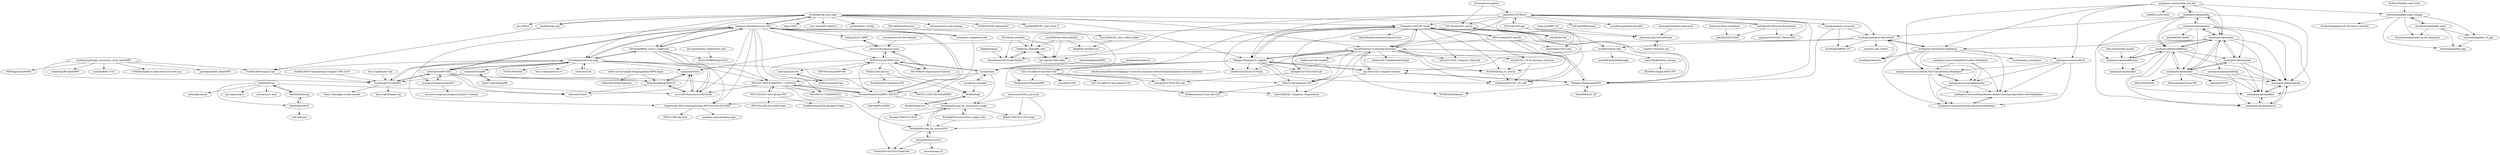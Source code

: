 digraph G {
"drcoms/drcom-generic" -> "nanmu42/CQUThesis" ["e"=1]
"drcoms/drcom-generic" -> "CQU-drcom/CQU_drcom" ["e"=1]
"lvyufeng/step_into_mips" -> "loongson-education/nscscc-wiki"
"lvyufeng/step_into_mips" -> "jmahler/mips-cpu" ["e"=1]
"lvyufeng/step_into_mips" -> "ScienceLi1125/CQU-Study"
"lvyufeng/step_into_mips" -> "VayneDuan/cqu-cs-learning-materials"
"lvyufeng/step_into_mips" -> "qing-2/CPU"
"lvyufeng/step_into_mips" -> "riscv-mcu/e203_hbirdv2" ["e"=1]
"lvyufeng/step_into_mips" -> "pConst/basic_verilog" ["e"=1]
"lvyufeng/step_into_mips" -> "Wanghui-Huang/CQU_bigdata"
"lvyufeng/step_into_mips" -> "cyyself/sockraw-udp"
"lvyufeng/step_into_mips" -> "shinezyy/micro-arch-training" ["e"=1]
"lvyufeng/step_into_mips" -> "Silverster98/bit_nscscc_suggestion"
"lvyufeng/step_into_mips" -> "SI-RISCV/e200_opensource" ["e"=1]
"lvyufeng/step_into_mips" -> "trivialmips/nontrivial-mips"
"lvyufeng/step_into_mips" -> "luyufan498/CPU_start_from_0"
"lvyufeng/step_into_mips" -> "sin-x/FPGA" ["e"=1]
"rcore-os/rCore" -> "trivialmips/nontrivial-mips" ["e"=1]
"hitwh-nscscc/simple-5stage-pipeline-MIPS-imple" -> "1604104se-hitwh/welcome"
"hitwh-nscscc/simple-5stage-pipeline-MIPS-imple" -> "RickyTino/MangoMIPS32"
"z4yx/NaiveMIPS-HDL" -> "xyongcn/LoongsonCsprj2017"
"z4yx/NaiveMIPS-HDL" -> "trivialmips/TrivialMIPS"
"z4yx/NaiveMIPS-HDL" -> "ustb-owl/Uranus"
"z4yx/NaiveMIPS-HDL" -> "nscscc2019ucas/nscscc2019ucas"
"z4yx/NaiveMIPS-HDL" -> "RickyTino/MangoMIPS32"
"z4yx/NaiveMIPS-HDL" -> "loongson-education/nscscc-wiki"
"z4yx/NaiveMIPS-HDL" -> "trivialmips/nontrivial-mips"
"z4yx/NaiveMIPS-HDL" -> "SocialistDalao/UltraMIPS_NSCSCC"
"zach0zhang/Single_instruction_cycle_OpenMIPS" -> "Z-Y00/Examples-in-book-write-your-own-cpu"
"zach0zhang/Single_instruction_cycle_OpenMIPS" -> "Trinkle23897/mips32-cpu"
"zach0zhang/Single_instruction_cycle_OpenMIPS" -> "gundambox/DIY_OpenMIPS"
"zach0zhang/Single_instruction_cycle_OpenMIPS" -> "MIPSfpga/schoolMIPS" ["e"=1]
"zach0zhang/Single_instruction_cycle_OpenMIPS" -> "binderclip/BCOpenMIPS"
"zach0zhang/Single_instruction_cycle_OpenMIPS" -> "trivialmips/TrivialMIPS"
"zach0zhang/Single_instruction_cycle_OpenMIPS" -> "Lyncien/RISC-V-32I"
"trivialmips/nontrivial-mips" -> "loongson-education/nscscc-wiki"
"trivialmips/nontrivial-mips" -> "trivialmips/TrivialMIPS"
"trivialmips/nontrivial-mips" -> "z4yx/NaiveMIPS-HDL"
"trivialmips/nontrivial-mips" -> "Silverster98/bit_nscscc_suggestion"
"trivialmips/nontrivial-mips" -> "nscscc2019ucas/nscscc2019ucas"
"trivialmips/nontrivial-mips" -> "SocialistDalao/UltraMIPS_NSCSCC"
"trivialmips/nontrivial-mips" -> "name1e5s/Sirius"
"trivialmips/nontrivial-mips" -> "RickyTino/MangoMIPS32"
"trivialmips/nontrivial-mips" -> "OSCPU/NutShell" ["e"=1]
"trivialmips/nontrivial-mips" -> "miskcoo/TrivialDB"
"trivialmips/nontrivial-mips" -> "NSCSCC-2020-Fudan/FDU1.1-NSCSCC"
"trivialmips/nontrivial-mips" -> "Trinkle23897/mips32-cpu"
"trivialmips/nontrivial-mips" -> "Superscalar-HIT-Core/Superscalar-HIT-Core-NSCSCC2020"
"trivialmips/nontrivial-mips" -> "rcore-os/rCore" ["e"=1]
"trivialmips/nontrivial-mips" -> "thu-cs-lab/supervisor-rv" ["e"=1]
"cqunlp/research_resources" -> "lvyufeng/SciBERT_CN"
"cqunlp/research_resources" -> "lvyufeng/mindspore-nlp-tutorial"
"cqunlp/research_resources" -> "Wanghui-Huang/cquOPEN"
"cqu-bdsc/CQU-Computer-Science" -> "VayneDuan/cqu-cs-learning-materials"
"cqu-bdsc/CQU-Computer-Science" -> "Wanghui-Huang/cquOPEN"
"cqu-bdsc/CQU-Computer-Science" -> "y0fy/CO-lab-material-CQU"
"cqu-bdsc/CQU-Computer-Science" -> "Wanghui-Huang/CQU_bigdata"
"Harry-Chen/SimpleDB" -> "miskcoo/TrivialDB"
"Trinkle23897/mips32-cpu" -> "trivialmips/TrivialMIPS"
"Trinkle23897/Computational-Graphics-THU-2018" -> "trivialmips/TrivialMIPS" ["e"=1]
"CQU-drcom/CQU_drcom" -> "vviLab/cDrCom"
"CQU-drcom/CQU_drcom" -> "Hagb/cqu_timetable_new"
"thu-cs-lab/Router-Lab" -> "trivialmips/TrivialMIPS" ["e"=1]
"miskcoo/TrivialDB" -> "Harry-Chen/SimpleDB"
"miskcoo/TrivialDB" -> "trivialmips/TrivialMIPS"
"vviLab/cDrCom" -> "CQU-drcom/CQU_drcom"
"trivialmips/TrivialMIPS" -> "Harry-Chen/fpga-virtual-console"
"trivialmips/TrivialMIPS" -> "thu-cs-lab/thinpad_top" ["e"=1]
"trivialmips/TrivialMIPS" -> "z4yx/NaiveMIPS-HDL"
"trivialmips/TrivialMIPS" -> "trivialmips/nontrivial-mips"
"RickyTino/MangoMIPS32" -> "name1e5s/Sirius"
"RickyTino/MangoMIPS32" -> "nscscc2019ucas/nscscc2019ucas"
"RickyTino/MangoMIPS32" -> "ustb-owl/Uranus"
"ustb-owl/Uranus" -> "name1e5s/Sirius"
"name1e5s/Sirius" -> "nscscc2019ucas/nscscc2019ucas"
"name1e5s/Sirius" -> "RickyTino/MangoMIPS32"
"Silverster98/bit_nscscc_suggestion" -> "loongson-education/nscscc-wiki"
"Silverster98/bit_nscscc_suggestion" -> "NSCSCC-2020-Fudan/FDU1.1-NSCSCC"
"Silverster98/bit_nscscc_suggestion" -> "nscscc2019ucas/nscscc2019ucas"
"Silverster98/bit_nscscc_suggestion" -> "trivialmips/nontrivial-mips"
"Silverster98/bit_nscscc_suggestion" -> "Superscalar-HIT-Core/Superscalar-HIT-Core-NSCSCC2020"
"Silverster98/bit_nscscc_suggestion" -> "Silverster98/bitmips2019"
"OpenXiangShan/NEMU" -> "cyyself/cemu" ["e"=1]
"Wanghui-Huang/cquOPEN" -> "chen5660/CQU_KY"
"Wanghui-Huang/cquOPEN" -> "VayneDuan/cqu-cs-learning-materials"
"Wanghui-Huang/cquOPEN" -> "cqu-bdsc/CQU-Computer-Science"
"Wanghui-Huang/cquOPEN" -> "ScienceLi1125/CQU-Study"
"Wanghui-Huang/cquOPEN" -> "HUXIYIGE/database"
"Wanghui-Huang/CQU_bigdata" -> "VayneDuan/cqu-cs-learning-materials"
"Wanghui-Huang/CQU_bigdata" -> "ScienceLi1125/CQU-Study"
"Wanghui-Huang/CQU_bigdata" -> "LeoMooreCST/CQUCS-Study"
"Wanghui-Huang/CQU_bigdata" -> "cqu-bdsc/CQU-Computer-Science"
"Wanghui-Huang/CQU_bigdata" -> "y0fy/CO-lab-material-CQU"
"Wanghui-Huang/CQU_bigdata" -> "HUXIYIGE/cqu_cs_course"
"Wanghui-Huang/CQU_bigdata" -> "CQU-CS-LABs/CO-lab-docs-CQU"
"Wanghui-Huang/CQU_bigdata" -> "CyberPunkYu/CQU_CS_LAB"
"Wanghui-Huang/CQU_bigdata" -> "zhongxx0227/CQU-ML-Lab"
"Wanghui-Huang/CQU_bigdata" -> "TheRainstorm/PiplineMIPS"
"Wanghui-Huang/CQU_bigdata" -> "zhongxx0227/CQU-NLP-Lab"
"loongson-education/nscscc-wiki" -> "Silverster98/bit_nscscc_suggestion"
"loongson-education/nscscc-wiki" -> "SocialistDalao/UltraMIPS_NSCSCC"
"loongson-education/nscscc-wiki" -> "NSCSCC-2020-Fudan/FDU1.1-NSCSCC"
"loongson-education/nscscc-wiki" -> "Superscalar-HIT-Core/Superscalar-HIT-Core-NSCSCC2020"
"loongson-education/nscscc-wiki" -> "trivialmips/nontrivial-mips"
"loongson-education/nscscc-wiki" -> "14010007517/2020NSCSCC"
"loongson-education/nscscc-wiki" -> "z4yx/NaiveMIPS-HDL"
"loongson-education/nscscc-wiki" -> "NOP-Processor/NOP-Core"
"loongson-education/nscscc-wiki" -> "oscomp/os-competition-info" ["e"=1]
"loongson-education/nscscc-wiki" -> "nscscc2019ucas/nscscc2019ucas"
"loongson-education/nscscc-wiki" -> "xyongcn/LoongsonCsprj2017"
"loongson-education/nscscc-wiki" -> "huang-jl/LLCL-MIPS"
"loongson-education/nscscc-wiki" -> "lvyufeng/step_into_mips"
"loongson-education/nscscc-wiki" -> "cyyself/cemu"
"MaxXSoft/YuLang" -> "MaxXSoft/GeeOS"
"MaxXSoft/YuLang" -> "MaxXSoft/Fuxi"
"chunhuizhang/bilibili_vlogs" -> "chunhuizhang/personal_chatgpt"
"chunhuizhang/bilibili_vlogs" -> "chunhuizhang/bert_t5_gpt"
"chunhuizhang/bilibili_vlogs" -> "chunhuizhang/llm_aigc"
"chunhuizhang/bilibili_vlogs" -> "chunhuizhang/modern_ai_for_beginners"
"bit-mips/bitmips_experiments_doc" -> "Silverster98/bitmips2019" ["e"=1]
"SocialistDalao/UltraMIPS_NSCSCC" -> "NSCSCC-2020-Fudan/FDU1.1-NSCSCC"
"SocialistDalao/UltraMIPS_NSCSCC" -> "loongson-education/nscscc-wiki"
"SocialistDalao/UltraMIPS_NSCSCC" -> "Superscalar-HIT-Core/Superscalar-HIT-Core-NSCSCC2020"
"SocialistDalao/UltraMIPS_NSCSCC" -> "fluctlight001/cpu_for_nscscc2022_single"
"SocialistDalao/UltraMIPS_NSCSCC" -> "NOP-Processor/NOP-Core"
"SocialistDalao/UltraMIPS_NSCSCC" -> "Clo91eaf/PUA-MIPS"
"MaxXSoft/Fuxi" -> "MaxXSoft/GeeOS"
"MaxXSoft/Fuxi" -> "MaxXSoft/YuLang"
"MaxXSoft/Fuxi" -> "ustb-owl/Uranus"
"MaxXSoft/Fuxi" -> "carlosedp/chiselv"
"MaxXSoft/Fuxi" -> "nju-mips/noop-lo"
"MaxXSoft/Fuxi" -> "ucb-bar/riscv-mini" ["e"=1]
"Superscalar-HIT-Core/Superscalar-HIT-Core-NSCSCC2020" -> "HITSZ-CDP/cdp-tests" ["e"=1]
"Superscalar-HIT-Core/Superscalar-HIT-Core-NSCSCC2020" -> "amadeus-mips/amadeus-mips"
"fluctlight001/cpu_for_nscscc2020" -> "fluctlight001/cpu_for_nscscc2022_single"
"fluctlight001/cpu_for_nscscc2020" -> "CSerht/NSCSCC2021FinalCode"
"fluctlight001/cpu_for_nscscc2020" -> "AlwenXXD/nscscc2021"
"NSCSCC-2020-Fudan/FDU1.1-NSCSCC" -> "14010007517/2020NSCSCC"
"NSCSCC-2020-Fudan/FDU1.1-NSCSCC" -> "FDUCSLG/ICS-2021Spring-FDU"
"NSCSCC-2020-Fudan/FDU1.1-NSCSCC" -> "nscscc2019ucas/nscscc2019ucas"
"NSCSCC-2020-Fudan/FDU1.1-NSCSCC" -> "SocialistDalao/UltraMIPS_NSCSCC"
"NSCSCC-2020-Fudan/FDU1.1-NSCSCC" -> "fluctlight001/cpu_for_nscscc2020"
"NSCSCC-2020-Fudan/FDU1.1-NSCSCC" -> "NSCSCC-2022-TJU/ChiselMIPS"
"zombie110year/cli_cqu" -> "haowang-cqu/CourseMonitor"
"MaxXSoft/GeeOS" -> "MaxXSoft/YuLang"
"MaxXSoft/GeeOS" -> "ustb-owl/Lava"
"wang-sy/64BIT_OS" -> "haowang-cqu/CourseMonitor"
"nscscc2019ucas/nscscc2019ucas" -> "name1e5s/Sirius"
"nscscc2019ucas/nscscc2019ucas" -> "RickyTino/MangoMIPS32"
"cyyself/sockraw-udp" -> "cyyself/SimpleFileManager"
"cyyself/sockraw-udp" -> "VayneDuan/CQU-Grade-Monitor"
"cyyself/sockraw-udp" -> "barryZZJ/Hardware_Design"
"barryZZJ/CQU_class_select_helper" -> "Hagb/cqu-duodian-curl"
"CQU-AI/DrcomExecutor" -> "barryZZJ/CQU_class_select_helper"
"VayneDuan/cqu-cs-learning-materials" -> "ScienceLi1125/CQU-Study"
"VayneDuan/cqu-cs-learning-materials" -> "y0fy/CO-lab-material-CQU"
"VayneDuan/cqu-cs-learning-materials" -> "Wanghui-Huang/CQU_bigdata"
"VayneDuan/cqu-cs-learning-materials" -> "CyberPunkYu/CQU_CS_LAB"
"VayneDuan/cqu-cs-learning-materials" -> "HUXIYIGE/cqu_cs_course"
"VayneDuan/cqu-cs-learning-materials" -> "barryZZJ/CQU_Computer_Organization"
"VayneDuan/cqu-cs-learning-materials" -> "LeoMooreCST/CQUCS-Study"
"VayneDuan/cqu-cs-learning-materials" -> "starry521/CQU_Computer_Network"
"VayneDuan/cqu-cs-learning-materials" -> "Wanghui-Huang/cquOPEN"
"VayneDuan/cqu-cs-learning-materials" -> "zhongxx0227/CQU-NLP-Lab"
"VayneDuan/cqu-cs-learning-materials" -> "atri45/CQU_CS-AI_learning_resources"
"VayneDuan/cqu-cs-learning-materials" -> "cqu-bdsc/CQU-Computer-Science"
"VayneDuan/cqu-cs-learning-materials" -> "Aw0m/CQU-CompilationPrinciple"
"VayneDuan/cqu-cs-learning-materials" -> "Deathcup/c-like-compiler"
"VayneDuan/cqu-cs-learning-materials" -> "HUXIYIGE/database"
"plctlab/weloveinterns" -> "cyyself/cemu" ["e"=1]
"oscomp/os-competition-info" -> "loongson-education/nscscc-wiki" ["e"=1]
"oscomp/os-competition-info" -> "SocialistDalao/UltraMIPS_NSCSCC" ["e"=1]
"oscomp/testsuits-for-oskernel" -> "zencove-thu/zencove-zoom" ["e"=1]
"cyyself/drcom-http-multidial" -> "Hagb/cqu_timetable_new"
"cyyself/drcom-http-multidial" -> "Hagb/cqu-duodian-curl"
"cyyself/drcom-http-multidial" -> "cqu-lug/cqu-code-index"
"lvyufeng/Cybertron" -> "lvyufeng/mindspore-nlp-tutorial"
"lvyufeng/mindspore-nlp-tutorial" -> "lvyufeng/Cybertron"
"lvyufeng/mindspore-nlp-tutorial" -> "mindspore-courses/d2l-mindspore"
"lvyufeng/mindspore-nlp-tutorial" -> "lvyufeng/SciBERT_CN"
"lvyufeng/mindspore-nlp-tutorial" -> "cquca/ca_new_trends"
"lvyufeng/mindspore-nlp-tutorial" -> "name1e5s/Sirius"
"lvyufeng/mindspore-nlp-tutorial" -> "cyyself/sockraw-udp"
"haowang-cqu/CourseMonitor" -> "zombie110year/cli_cqu"
"haowang02/digital-watermark" -> "haowang-cqu/CourseMonitor"
"y0fy/CO-lab-material-CQU" -> "TheRainstorm/CO_ext_lab-CQU"
"y0fy/CO-lab-material-CQU" -> "barryZZJ/CQU_Computer_Organization"
"FDUCSLG/ICS-2021Spring-FDU" -> "SunflowerAries/ICS-Spring20-Fudan" ["e"=1]
"FDUCSLG/ICS-2021Spring-FDU" -> "NSCSCC-2020-Fudan/FDU1.1-NSCSCC"
"FDUCSLG/ICS-2021Spring-FDU" -> "FDUCSLG/OS-2021Fall-Fudan"
"DL444/cqu-schedule" -> "Hagb/cqu_timetable_new"
"DL444/cqu-schedule" -> "cqu-lug/cqu-code-index"
"DL444/cqu-schedule" -> "VayneDuan/CQU-Grade-Monitor"
"ilcpm/cqu-thesis-markdown" -> "cqu-bdsc/CQUThesis"
"cqu-lug/cqu-code-index" -> "Hagb/cqu_timetable_new"
"AlwenXXD/nscscc2021" -> "CSerht/NSCSCC2021FinalCode"
"AlwenXXD/nscscc2021" -> "fluctlight001/cpu_for_nscscc2020"
"AlwenXXD/nscscc2021" -> "cassuto/yamp-32"
"VayneDuan/CQU-Grade-Monitor" -> "Hagb/cqu_timetable_new"
"Hagb/cqu_timetable_new" -> "VayneDuan/CQU-Grade-Monitor"
"Hagb/cqu_timetable_new" -> "cqu-lug/cqu-code-index"
"barryZZJ/Hardware_Design" -> "JF2098/A-simple-MIPS-CPU"
"Hardworking-Marvin/Chongqing-University-computer-network-final-examination-review-materials" -> "zhongxx0227/CQU-ML-Lab"
"chen5660/CQU_KY" -> "Wanghui-Huang/cquOPEN"
"mindspore-courses/d2l-mindspore" -> "mindspore-courses/Chinese-Text-Classification-MindSpore"
"mindspore-courses/d2l-mindspore" -> "lvyufeng/mindspore-nlp-tutorial"
"mindspore-courses/d2l-mindspore" -> "lvyufeng/Cybertron"
"mindspore-courses/d2l-mindspore" -> "mindspore-courses/Deep-Reinforcement-Learning-Algorithms-with-MindSpore"
"mindspore-courses/d2l-mindspore" -> "mindspore-courses/External-Attention-MindSpore"
"mindspore-courses/d2l-mindspore" -> "lvyufeng/easy_mindspore"
"mindspore-courses/d2l-mindspore" -> "mindspore-courses/applications"
"mindspore-courses/d2l-mindspore" -> "mindspore-courses/d2l-zh"
"zhongxx0227/CQU-NLP-Lab" -> "zhongxx0227/CQU-ML-Lab"
"CQU-CS-LABs/CO-lab-docs-CQU" -> "CQU-CS-LABs/CO-lab-material-CQU"
"CQU-CS-LABs/CO-lab-docs-CQU" -> "TheRainstorm/PiplineMIPS"
"CQU-CS-LABs/CO-lab-docs-CQU" -> "TheRainstorm/CO_ext_lab-CQU"
"CQU-CS-LABs/CO-lab-docs-CQU" -> "y0fy/CO-lab-material-CQU"
"CQU-CS-LABs/CO-lab-docs-CQU" -> "cyyself/cyyrv64"
"cyyself/cemu" -> "cyyself/soc-simulator"
"cyyself/cemu" -> "NOP-Processor/NOP-Core"
"cyyself/cemu" -> "NSCSCC-2022-TJU/ChiselMIPS"
"cyyself/cemu" -> "fluctlight001/cpu_for_nscscc2022_single"
"cyyself/cemu" -> "NSCSCC-2020-Fudan/FDU1.1-NSCSCC"
"HUXIYIGE/cqu_cs_course" -> "CyberPunkYu/CQU_CS_LAB"
"Hagb/pymycqu" -> "VayneDuan/CQU-Grade-Monitor"
"cyyself/soc-simulator" -> "cyyself/cemu"
"cyyself/soc-simulator" -> "MrAMS/Nagi"
"huang-jl/LLCL-MIPS" -> "zencove-thu/zencove-zoom"
"nanmu42/CQUThesis" -> "neardws/My-Doctoral-Dissertation"
"nanmu42/CQUThesis" -> "CQUtug/CQULogo"
"nanmu42/CQUThesis" -> "CQUtug/TeXProposal"
"nanmu42/CQUThesis" -> "haowang02/CQU-Logo"
"nanmu42/CQUThesis" -> "Wanghui-Huang/CQU_bigdata"
"nanmu42/CQUThesis" -> "CQU-drcom/CQU_drcom"
"nanmu42/CQUThesis" -> "lvyufeng/mindspore-nlp-tutorial"
"nanmu42/CQUThesis" -> "VayneDuan/cqu-cs-learning-materials"
"nanmu42/CQUThesis" -> "ScienceLi1125/CQU-Study"
"nanmu42/CQUThesis" -> "cqunlp/research_resources"
"nanmu42/CQUThesis" -> "yinguoweiOvO/CQU_Thesis2024"
"nanmu42/CQUThesis" -> "cqu-lug/cqu-code-index"
"nanmu42/CQUThesis" -> "Wanghui-Huang/cquOPEN"
"nanmu42/CQUThesis" -> "cyyself/compilation-principle"
"mindspore-lab/mindnlp" -> "mindspore-lab/mindone"
"mindspore-lab/mindnlp" -> "mindspore-courses/step_into_llm"
"mindspore-lab/mindnlp" -> "mindspore-lab/mindcv"
"mindspore-lab/mindnlp" -> "mindspore-lab/minddiffusion"
"mindspore-lab/mindnlp" -> "mindspore-lab/mindaudio"
"mindspore-lab/mindnlp" -> "lvyufeng/mindspore-nlp-tutorial"
"mindspore-lab/mindnlp" -> "mindspore-lab/mindformers"
"mindspore-lab/mindcv" -> "mindspore-lab/mindaudio"
"mindspore-lab/mindcv" -> "mindspore-lab/minddiffusion"
"mindspore-lab/mindcv" -> "mindspore-lab/mindyolo"
"mindspore-lab/mindcv" -> "mindspore-lab/mindface"
"mindspore-lab/mindcv" -> "mindspore-lab/mindocr"
"mindspore-lab/mindcv" -> "mindspore-lab/mindsearch"
"mindspore-lab/mindcv" -> "mindspore-lab/mindone"
"mindspore-lab/mindcv" -> "mindspore-lab/mindformers"
"mindspore-lab/mindcv" -> "mindspore-lab/mindediting"
"mindspore-lab/mindcv" -> "mindspore-courses/d2l-mindspore"
"mindspore-lab/mindcv" -> "mindspore-lab/mindnlp"
"mindspore-lab/mindaudio" -> "mindspore-lab/mindsearch"
"mindspore-lab/mindaudio" -> "mindspore-lab/mindface"
"ScienceLi1125/CQU-Study" -> "VayneDuan/cqu-cs-learning-materials"
"ScienceLi1125/CQU-Study" -> "LeoMooreCST/CQUCS-Study"
"ScienceLi1125/CQU-Study" -> "HUXIYIGE/cqu_cs_course"
"ScienceLi1125/CQU-Study" -> "Wanghui-Huang/CQU_bigdata"
"ScienceLi1125/CQU-Study" -> "starry521/CQU_Computer_Network"
"ScienceLi1125/CQU-Study" -> "atri45/CQU_CS-AI_learning_resources"
"ScienceLi1125/CQU-Study" -> "CyberPunkYu/CQU_CS_LAB"
"ScienceLi1125/CQU-Study" -> "y0fy/CO-lab-material-CQU"
"ScienceLi1125/CQU-Study" -> "barryZZJ/CQU_Computer_Organization"
"ScienceLi1125/CQU-Study" -> "INFO-studio/CQU-openlib"
"ScienceLi1125/CQU-Study" -> "Wanghui-Huang/cquOPEN"
"ScienceLi1125/CQU-Study" -> "MineQihang/ComputerScienceCourse"
"fluctlight001/cpu_for_nscscc2022_single" -> "fluctlight001/nscscc2022_single_tools"
"fluctlight001/cpu_for_nscscc2022_single" -> "fluctlight001/cpu_for_nscscc2020"
"fluctlight001/cpu_for_nscscc2022_single" -> "Sevenqi7/NSCSCC-2022"
"fluctlight001/cpu_for_nscscc2022_single" -> "ffhh927/NSCSCC-2023-mips"
"fluctlight001/cpu_for_nscscc2022_single" -> "CSerht/NSCSCC2021FinalCode"
"xiazhuo/nscc2022_personal" -> "ffhh927/NSCSCC-2023-mips"
"xiazhuo/nscc2022_personal" -> "fluctlight001/cpu_for_nscscc2022_single"
"xiazhuo/nscc2022_personal" -> "fluctlight001/cpu_for_nscscc2020"
"mindspore-lab/mindyolo" -> "mindspore-lab/mindcv"
"mindspore-lab/mindyolo" -> "mindspore-lab/mindface"
"mindspore-lab/mindyolo" -> "mindspore-lab/mindocr"
"mindspore-lab/mindyolo" -> "mindspore-lab/mindaudio"
"neardws/My-Doctoral-Dissertation" -> "yinguoweiOvO/CQU_Thesis2024"
"neardws/My-Doctoral-Dissertation" -> "nanmu42/CQUThesis"
"neardws/My-Doctoral-Dissertation" -> "cqu-bdsc/CQUThesis"
"mindspore-lab/minddiffusion" -> "mindspore-lab/mindface"
"mindspore-lab/minddiffusion" -> "mindspore-lab/mindsearch"
"mindspore-lab/minddiffusion" -> "mindspore-lab/mindcv"
"mindspore-lab/minddiffusion" -> "mindspore-lab/mindaudio"
"mindspore-lab/minddiffusion" -> "mindspore-lab/mindpet"
"mindspore-lab/minddiffusion" -> "mindspore-lab/mindformers"
"mindspore-lab/minddiffusion" -> "mindspore-lab/mindocr"
"mindspore-lab/minddiffusion" -> "mindspore-lab/mindyolo"
"mindspore-courses/applications" -> "mindspore-courses/Deep-Reinforcement-Learning-Algorithms-with-MindSpore"
"mindspore-courses/applications" -> "mindspore-courses/Chinese-Text-Classification-MindSpore"
"mindspore-courses/applications" -> "mindspore-courses/External-Attention-MindSpore"
"mindspore-lab/mindediting" -> "mindspore-lab/mindface"
"mindspore-lab/mindediting" -> "mindspore-lab/mindaudio"
"mindspore-lab/mindediting" -> "mindspore-lab/mindsearch"
"mindspore-lab/mindsearch" -> "mindspore-lab/mindface"
"mindspore-lab/mindsearch" -> "mindspore-lab/mindaudio"
"zencove-thu/zencove-zoom" -> "HIT-MaRiver-mips/cpucore-mariver"
"zencove-thu/zencove-zoom" -> "NOP-Processor/NOP-Core"
"zencove-thu/zencove-zoom" -> "huang-jl/LLCL-MIPS"
"mindspore-lab/mindformers" -> "mindspore-lab/mindpet"
"mindspore-lab/mindformers" -> "mindspore-lab/minddiffusion"
"fluctlight001/nscscc2022_single_tools" -> "fluctlight001/cpu_for_nscscc2022_single"
"fluctlight001/nscscc2022_single_tools" -> "fluctlight001/cpu_for_nscscc2020"
"mindspore-lab/mindocr" -> "mindspore-lab/mindcv"
"mindspore-lab/mindocr" -> "mindspore-lab/mindyolo"
"mindspore-lab/mindocr" -> "mindspore-lab/minddiffusion"
"mindspore-lab/mindocr" -> "mindspore-lab/mindface"
"mindspore-lab/mindocr" -> "wenwenyu/TCM" ["e"=1]
"mindspore-lab/mindocr" -> "D641593/MixNet" ["e"=1]
"mindspore-lab/mindocr" -> "Mountchicken/Union14M" ["e"=1]
"mindspore-lab/mindocr" -> "mindspore-lab/mindaudio"
"mindspore-courses/d2l-zh" -> "mindspore-courses/Chinese-Text-Classification-MindSpore"
"mindspore-courses/d2l-zh" -> "mindspore-courses/Deep-Reinforcement-Learning-Algorithms-with-MindSpore"
"mindspore-courses/d2l-zh" -> "mindspore-courses/External-Attention-MindSpore"
"mindspore-courses/d2l-zh" -> "mindspore-courses/applications"
"mindspore-lab/mindface" -> "mindspore-lab/mindsearch"
"mindspore-lab/mindface" -> "mindspore-lab/mindaudio"
"HIT-MaRiver-mips/cpucore-mariver" -> "NOP-Processor/NOP-Core"
"HIT-MaRiver-mips/cpucore-mariver" -> "zencove-thu/zencove-zoom"
"mindspore-courses/step_into_llm" -> "mindspore-lab/mindnlp"
"mindspore-courses/step_into_llm" -> "mindspore-courses/d2l-mindspore"
"mindspore-courses/step_into_llm" -> "mindspore-courses/d2l-zh"
"mindspore-courses/step_into_llm" -> "hzg0601/LLM-Notes"
"mindspore-courses/step_into_llm" -> "mindspore-lab/mindcv"
"mindspore-courses/step_into_llm" -> "chunhuizhang/personal_chatgpt"
"mindspore-courses/step_into_llm" -> "mindspore-courses/Chinese-Text-Classification-MindSpore"
"chunhuizhang/personal_chatgpt" -> "chunhuizhang/bilibili_vlogs"
"chunhuizhang/personal_chatgpt" -> "chunhuizhang/bert_t5_gpt"
"chunhuizhang/personal_chatgpt" -> "chunhuizhang/llm_aigc"
"chunhuizhang/personal_chatgpt" -> "chunhuizhang/pytorch_distribute_tutorials"
"chunhuizhang/personal_chatgpt" -> "chunhuizhang/modern_ai_for_beginners"
"EvilPsyCHo/Play-with-LLMs" -> "chunhuizhang/personal_chatgpt" ["e"=1]
"mindspore-lab/mindone" -> "mindspore-lab/mindnlp"
"mindspore-lab/mindone" -> "mindspore-lab/mindcv"
"mindspore-lab/mindone" -> "mindspore-lab/mindaudio"
"mindspore-lab/mindone" -> "mindspore-lab/minddiffusion"
"mindspore-lab/mindone" -> "pixeli99/SVD_Xtend" ["e"=1]
"mindspore-lab/mindone" -> "mindspore-lab/mindocr"
"mindspore-lab/mindone" -> "mindspore-lab/mindyolo"
"mindspore-lab/mindone" -> "mindspore-lab/mindface"
"atri45/CQU_CS-AI_learning_resources" -> "HUXIYIGE/cqu_cs_course"
"atri45/CQU_CS-AI_learning_resources" -> "CyberPunkYu/CQU_CS_LAB"
"LainChip/LainCore" -> "iFuProcessor/iFuCore"
"mindspore-courses/DeepNLP-models-MindSpore" -> "mindspore-courses/Deep-Reinforcement-Learning-Algorithms-with-MindSpore"
"mindspore-courses/DeepNLP-models-MindSpore" -> "mindspore-courses/Chinese-Text-Classification-MindSpore"
"mindspore-courses/DeepNLP-models-MindSpore" -> "mindspore-courses/applications"
"mindspore-courses/Deep-Reinforcement-Learning-Algorithms-with-MindSpore" -> "mindspore-courses/External-Attention-MindSpore"
"NOP-Processor/NOP-Core" -> "HIT-MaRiver-mips/cpucore-mariver"
"NOP-Processor/NOP-Core" -> "zencove-thu/zencove-zoom"
"NOP-Processor/NOP-Core" -> "LainChip/LainCore"
"NOP-Processor/NOP-Core" -> "cyyself/cemu"
"NOP-Processor/NOP-Core" -> "NOP-Processor/NOP-SoC"
"NOP-Processor/NOP-Core" -> "MrAMS/Nagi"
"NOP-Processor/NOP-Core" -> "MaZirui2001/Zircon"
"NOP-Processor/NOP-Core" -> "iFuProcessor/iFuCore"
"mindspore-courses/External-Attention-MindSpore" -> "mindspore-courses/Deep-Reinforcement-Learning-Algorithms-with-MindSpore"
"chunhuizhang/bert_t5_gpt" -> "chunhuizhang/llm_aigc"
"mindspore-courses/Chinese-Text-Classification-MindSpore" -> "mindspore-courses/Deep-Reinforcement-Learning-Algorithms-with-MindSpore"
"mindspore-courses/Chinese-Text-Classification-MindSpore" -> "mindspore-courses/applications"
"mindspore-courses/Chinese-Text-Classification-MindSpore" -> "mindspore-courses/External-Attention-MindSpore"
"MaZirui2001/Zircon" -> "NoAXI/NoAXI-LoongArch-CPU"
"MaZirui2001/Zircon" -> "MrAMS/Nagi"
"INFO-studio/CQU-openlib" -> "ScienceLi1125/CQU-Study"
"INFO-studio/CQU-openlib" -> "CyberPunkYu/CQU_CS_LAB"
"INFO-studio/CQU-openlib" -> "VayneDuan/cqu-cs-learning-materials"
"INFO-studio/CQU-openlib" -> "haowang02/CQU-Logo"
"INFO-studio/CQU-openlib" -> "HUXIYIGE/cqu_cs_course"
"MrAMS/NagiCore" -> "MrAMS/Nagi"
"MrAMS/Nagi" -> "MrAMS/NagiCore"
"iFuProcessor/iFuCore" -> "LainChip/LainCore"
"CQUtug/CQULogo" -> "nanmu42/CQUThesis"
"CQUtug/CQULogo" -> "haowang-cqu/CourseMonitor"
"CQUtug/CQULogo" -> "cqu-bdsc/CQU-Computer-Science"
"vllm-project/vllm-ascend" -> "mindspore-lab/mindformers" ["e"=1]
"jmahler/mips-cpu" -> "Trinkle23897/mips32-cpu" ["e"=1]
"jmahler/mips-cpu" -> "lvyufeng/step_into_mips" ["e"=1]
"xyongcn/LoongsonCsprj2017" -> "z4yx/NaiveMIPS-HDL"
"xyongcn/LoongsonCsprj2017" -> "oscourse-tsinghua/LoongsonCsprj2017-manual"
"drcoms/drcom-generic" ["l"="-6.185,21.366", "c"=3029]
"nanmu42/CQUThesis" ["l"="33.307,-2.78"]
"CQU-drcom/CQU_drcom" ["l"="33.336,-2.753"]
"lvyufeng/step_into_mips" ["l"="33.405,-2.851"]
"loongson-education/nscscc-wiki" ["l"="33.475,-2.887"]
"jmahler/mips-cpu" ["l"="32.799,-2.567", "c"=561]
"ScienceLi1125/CQU-Study" ["l"="33.331,-2.845"]
"VayneDuan/cqu-cs-learning-materials" ["l"="33.312,-2.841"]
"qing-2/CPU" ["l"="33.391,-2.889"]
"riscv-mcu/e203_hbirdv2" ["l"="31.865,-3.877", "c"=188]
"pConst/basic_verilog" ["l"="32.796,-2.669", "c"=561]
"Wanghui-Huang/CQU_bigdata" ["l"="33.322,-2.832"]
"cyyself/sockraw-udp" ["l"="33.401,-2.764"]
"shinezyy/micro-arch-training" ["l"="31.865,-4.01", "c"=188]
"Silverster98/bit_nscscc_suggestion" ["l"="33.458,-2.87"]
"SI-RISCV/e200_opensource" ["l"="31.861,-3.901", "c"=188]
"trivialmips/nontrivial-mips" ["l"="33.487,-2.856"]
"luyufan498/CPU_start_from_0" ["l"="33.418,-2.821"]
"sin-x/FPGA" ["l"="32.741,-2.707", "c"=561]
"rcore-os/rCore" ["l"="-9.503,-8.833", "c"=871]
"hitwh-nscscc/simple-5stage-pipeline-MIPS-imple" ["l"="33.496,-2.784"]
"1604104se-hitwh/welcome" ["l"="33.503,-2.761"]
"RickyTino/MangoMIPS32" ["l"="33.486,-2.825"]
"z4yx/NaiveMIPS-HDL" ["l"="33.506,-2.862"]
"xyongcn/LoongsonCsprj2017" ["l"="33.519,-2.883"]
"trivialmips/TrivialMIPS" ["l"="33.53,-2.839"]
"ustb-owl/Uranus" ["l"="33.521,-2.825"]
"nscscc2019ucas/nscscc2019ucas" ["l"="33.47,-2.848"]
"SocialistDalao/UltraMIPS_NSCSCC" ["l"="33.487,-2.91"]
"zach0zhang/Single_instruction_cycle_OpenMIPS" ["l"="33.572,-2.784"]
"Z-Y00/Examples-in-book-write-your-own-cpu" ["l"="33.612,-2.766"]
"Trinkle23897/mips32-cpu" ["l"="33.537,-2.811"]
"gundambox/DIY_OpenMIPS" ["l"="33.591,-2.751"]
"MIPSfpga/schoolMIPS" ["l"="-44.799,26.21", "c"=551]
"binderclip/BCOpenMIPS" ["l"="33.598,-2.787"]
"Lyncien/RISC-V-32I" ["l"="33.567,-2.749"]
"name1e5s/Sirius" ["l"="33.462,-2.809"]
"OSCPU/NutShell" ["l"="31.838,-3.966", "c"=188]
"miskcoo/TrivialDB" ["l"="33.547,-2.863"]
"NSCSCC-2020-Fudan/FDU1.1-NSCSCC" ["l"="33.465,-2.909"]
"Superscalar-HIT-Core/Superscalar-HIT-Core-NSCSCC2020" ["l"="33.494,-2.886"]
"thu-cs-lab/supervisor-rv" ["l"="-4.93,20.218", "c"=564]
"cqunlp/research_resources" ["l"="33.316,-2.743"]
"lvyufeng/SciBERT_CN" ["l"="33.327,-2.71"]
"lvyufeng/mindspore-nlp-tutorial" ["l"="33.358,-2.702"]
"Wanghui-Huang/cquOPEN" ["l"="33.309,-2.809"]
"cqu-bdsc/CQU-Computer-Science" ["l"="33.295,-2.826"]
"y0fy/CO-lab-material-CQU" ["l"="33.292,-2.852"]
"Harry-Chen/SimpleDB" ["l"="33.571,-2.872"]
"Trinkle23897/Computational-Graphics-THU-2018" ["l"="-4.908,20.126", "c"=564]
"vviLab/cDrCom" ["l"="33.339,-2.733"]
"Hagb/cqu_timetable_new" ["l"="33.366,-2.743"]
"thu-cs-lab/Router-Lab" ["l"="-4.938,20.147", "c"=564]
"Harry-Chen/fpga-virtual-console" ["l"="33.563,-2.834"]
"thu-cs-lab/thinpad_top" ["l"="-4.943,20.205", "c"=564]
"Silverster98/bitmips2019" ["l"="33.434,-2.88"]
"OpenXiangShan/NEMU" ["l"="31.879,-4.064", "c"=188]
"cyyself/cemu" ["l"="33.487,-2.944"]
"chen5660/CQU_KY" ["l"="33.323,-2.794"]
"HUXIYIGE/database" ["l"="33.285,-2.818"]
"LeoMooreCST/CQUCS-Study" ["l"="33.341,-2.829"]
"HUXIYIGE/cqu_cs_course" ["l"="33.323,-2.859"]
"CQU-CS-LABs/CO-lab-docs-CQU" ["l"="33.279,-2.876"]
"CyberPunkYu/CQU_CS_LAB" ["l"="33.336,-2.862"]
"zhongxx0227/CQU-ML-Lab" ["l"="33.35,-2.817"]
"TheRainstorm/PiplineMIPS" ["l"="33.295,-2.87"]
"zhongxx0227/CQU-NLP-Lab" ["l"="33.33,-2.817"]
"14010007517/2020NSCSCC" ["l"="33.448,-2.901"]
"NOP-Processor/NOP-Core" ["l"="33.516,-2.95"]
"oscomp/os-competition-info" ["l"="-9.62,-8.769", "c"=871]
"huang-jl/LLCL-MIPS" ["l"="33.514,-2.918"]
"MaxXSoft/YuLang" ["l"="33.638,-2.822"]
"MaxXSoft/GeeOS" ["l"="33.655,-2.825"]
"MaxXSoft/Fuxi" ["l"="33.615,-2.835"]
"chunhuizhang/bilibili_vlogs" ["l"="33.408,-2.453"]
"chunhuizhang/personal_chatgpt" ["l"="33.388,-2.48"]
"chunhuizhang/bert_t5_gpt" ["l"="33.417,-2.48"]
"chunhuizhang/llm_aigc" ["l"="33.428,-2.465"]
"chunhuizhang/modern_ai_for_beginners" ["l"="33.387,-2.436"]
"bit-mips/bitmips_experiments_doc" ["l"="-51.181,13.421", "c"=2126]
"fluctlight001/cpu_for_nscscc2022_single" ["l"="33.468,-2.971"]
"Clo91eaf/PUA-MIPS" ["l"="33.479,-2.928"]
"carlosedp/chiselv" ["l"="33.652,-2.855"]
"nju-mips/noop-lo" ["l"="33.626,-2.859"]
"ucb-bar/riscv-mini" ["l"="31.78,-3.969", "c"=188]
"HITSZ-CDP/cdp-tests" ["l"="-3.483,20.897", "c"=1214]
"amadeus-mips/amadeus-mips" ["l"="33.52,-2.9"]
"fluctlight001/cpu_for_nscscc2020" ["l"="33.448,-2.968"]
"CSerht/NSCSCC2021FinalCode" ["l"="33.443,-2.984"]
"AlwenXXD/nscscc2021" ["l"="33.426,-2.988"]
"FDUCSLG/ICS-2021Spring-FDU" ["l"="33.441,-2.927"]
"NSCSCC-2022-TJU/ChiselMIPS" ["l"="33.465,-2.935"]
"zombie110year/cli_cqu" ["l"="33.21,-2.815"]
"haowang-cqu/CourseMonitor" ["l"="33.222,-2.802"]
"ustb-owl/Lava" ["l"="33.679,-2.821"]
"wang-sy/64BIT_OS" ["l"="33.201,-2.79"]
"cyyself/SimpleFileManager" ["l"="33.424,-2.761"]
"VayneDuan/CQU-Grade-Monitor" ["l"="33.385,-2.75"]
"barryZZJ/Hardware_Design" ["l"="33.425,-2.742"]
"barryZZJ/CQU_class_select_helper" ["l"="33.424,-2.688"]
"Hagb/cqu-duodian-curl" ["l"="33.404,-2.705"]
"CQU-AI/DrcomExecutor" ["l"="33.441,-2.674"]
"barryZZJ/CQU_Computer_Organization" ["l"="33.306,-2.86"]
"starry521/CQU_Computer_Network" ["l"="33.312,-2.875"]
"atri45/CQU_CS-AI_learning_resources" ["l"="33.324,-2.875"]
"Aw0m/CQU-CompilationPrinciple" ["l"="33.269,-2.849"]
"Deathcup/c-like-compiler" ["l"="33.279,-2.839"]
"plctlab/weloveinterns" ["l"="-22.355,-18.396", "c"=763]
"oscomp/testsuits-for-oskernel" ["l"="-9.625,-8.788", "c"=871]
"zencove-thu/zencove-zoom" ["l"="33.53,-2.934"]
"cyyself/drcom-http-multidial" ["l"="33.38,-2.726"]
"cqu-lug/cqu-code-index" ["l"="33.353,-2.753"]
"lvyufeng/Cybertron" ["l"="33.36,-2.672"]
"mindspore-courses/d2l-mindspore" ["l"="33.357,-2.634"]
"cquca/ca_new_trends" ["l"="33.34,-2.686"]
"haowang02/digital-watermark" ["l"="33.193,-2.808"]
"TheRainstorm/CO_ext_lab-CQU" ["l"="33.262,-2.868"]
"SunflowerAries/ICS-Spring20-Fudan" ["l"="-24.838,-22.493", "c"=1051]
"FDUCSLG/OS-2021Fall-Fudan" ["l"="33.421,-2.941"]
"DL444/cqu-schedule" ["l"="33.371,-2.759"]
"ilcpm/cqu-thesis-markdown" ["l"="33.221,-2.732"]
"cqu-bdsc/CQUThesis" ["l"="33.245,-2.742"]
"cassuto/yamp-32" ["l"="33.411,-3.009"]
"JF2098/A-simple-MIPS-CPU" ["l"="33.443,-2.726"]
"Hardworking-Marvin/Chongqing-University-computer-network-final-examination-review-materials" ["l"="33.371,-2.808"]
"mindspore-courses/Chinese-Text-Classification-MindSpore" ["l"="33.361,-2.603"]
"mindspore-courses/Deep-Reinforcement-Learning-Algorithms-with-MindSpore" ["l"="33.373,-2.623"]
"mindspore-courses/External-Attention-MindSpore" ["l"="33.381,-2.615"]
"lvyufeng/easy_mindspore" ["l"="33.383,-2.642"]
"mindspore-courses/applications" ["l"="33.367,-2.614"]
"mindspore-courses/d2l-zh" ["l"="33.374,-2.6"]
"CQU-CS-LABs/CO-lab-material-CQU" ["l"="33.269,-2.901"]
"cyyself/cyyrv64" ["l"="33.252,-2.893"]
"cyyself/soc-simulator" ["l"="33.499,-2.969"]
"Hagb/pymycqu" ["l"="33.39,-2.773"]
"MrAMS/Nagi" ["l"="33.521,-2.981"]
"neardws/My-Doctoral-Dissertation" ["l"="33.276,-2.756"]
"CQUtug/CQULogo" ["l"="33.269,-2.797"]
"CQUtug/TeXProposal" ["l"="33.266,-2.773"]
"haowang02/CQU-Logo" ["l"="33.341,-2.802"]
"yinguoweiOvO/CQU_Thesis2024" ["l"="33.285,-2.77"]
"cyyself/compilation-principle" ["l"="33.296,-2.757"]
"mindspore-lab/mindnlp" ["l"="33.314,-2.6"]
"mindspore-lab/mindone" ["l"="33.288,-2.58"]
"mindspore-courses/step_into_llm" ["l"="33.356,-2.57"]
"mindspore-lab/mindcv" ["l"="33.305,-2.567"]
"mindspore-lab/minddiffusion" ["l"="33.275,-2.567"]
"mindspore-lab/mindaudio" ["l"="33.292,-2.557"]
"mindspore-lab/mindformers" ["l"="33.266,-2.593"]
"mindspore-lab/mindyolo" ["l"="33.28,-2.54"]
"mindspore-lab/mindface" ["l"="33.292,-2.545"]
"mindspore-lab/mindocr" ["l"="33.265,-2.55"]
"mindspore-lab/mindsearch" ["l"="33.306,-2.548"]
"mindspore-lab/mindediting" ["l"="33.307,-2.531"]
"INFO-studio/CQU-openlib" ["l"="33.351,-2.848"]
"MineQihang/ComputerScienceCourse" ["l"="33.343,-2.879"]
"fluctlight001/nscscc2022_single_tools" ["l"="33.462,-2.988"]
"Sevenqi7/NSCSCC-2022" ["l"="33.483,-2.995"]
"ffhh927/NSCSCC-2023-mips" ["l"="33.468,-3.003"]
"xiazhuo/nscc2022_personal" ["l"="33.449,-3.001"]
"mindspore-lab/mindpet" ["l"="33.242,-2.58"]
"HIT-MaRiver-mips/cpucore-mariver" ["l"="33.538,-2.95"]
"wenwenyu/TCM" ["l"="46.637,7.393", "c"=148]
"D641593/MixNet" ["l"="46.629,7.418", "c"=148]
"Mountchicken/Union14M" ["l"="46.651,7.393", "c"=148]
"hzg0601/LLM-Notes" ["l"="33.385,-2.549"]
"chunhuizhang/pytorch_distribute_tutorials" ["l"="33.358,-2.455"]
"EvilPsyCHo/Play-with-LLMs" ["l"="39.048,-2.219", "c"=202]
"pixeli99/SVD_Xtend" ["l"="33.524,31.286", "c"=109]
"LainChip/LainCore" ["l"="33.547,-2.975"]
"iFuProcessor/iFuCore" ["l"="33.551,-2.961"]
"mindspore-courses/DeepNLP-models-MindSpore" ["l"="33.351,-2.615"]
"NOP-Processor/NOP-SoC" ["l"="33.53,-2.968"]
"MaZirui2001/Zircon" ["l"="33.52,-2.995"]
"NoAXI/NoAXI-LoongArch-CPU" ["l"="33.526,-3.02"]
"MrAMS/NagiCore" ["l"="33.537,-2.999"]
"vllm-project/vllm-ascend" ["l"="39.065,-0.502", "c"=39]
"oscourse-tsinghua/LoongsonCsprj2017-manual" ["l"="33.547,-2.897"]
}